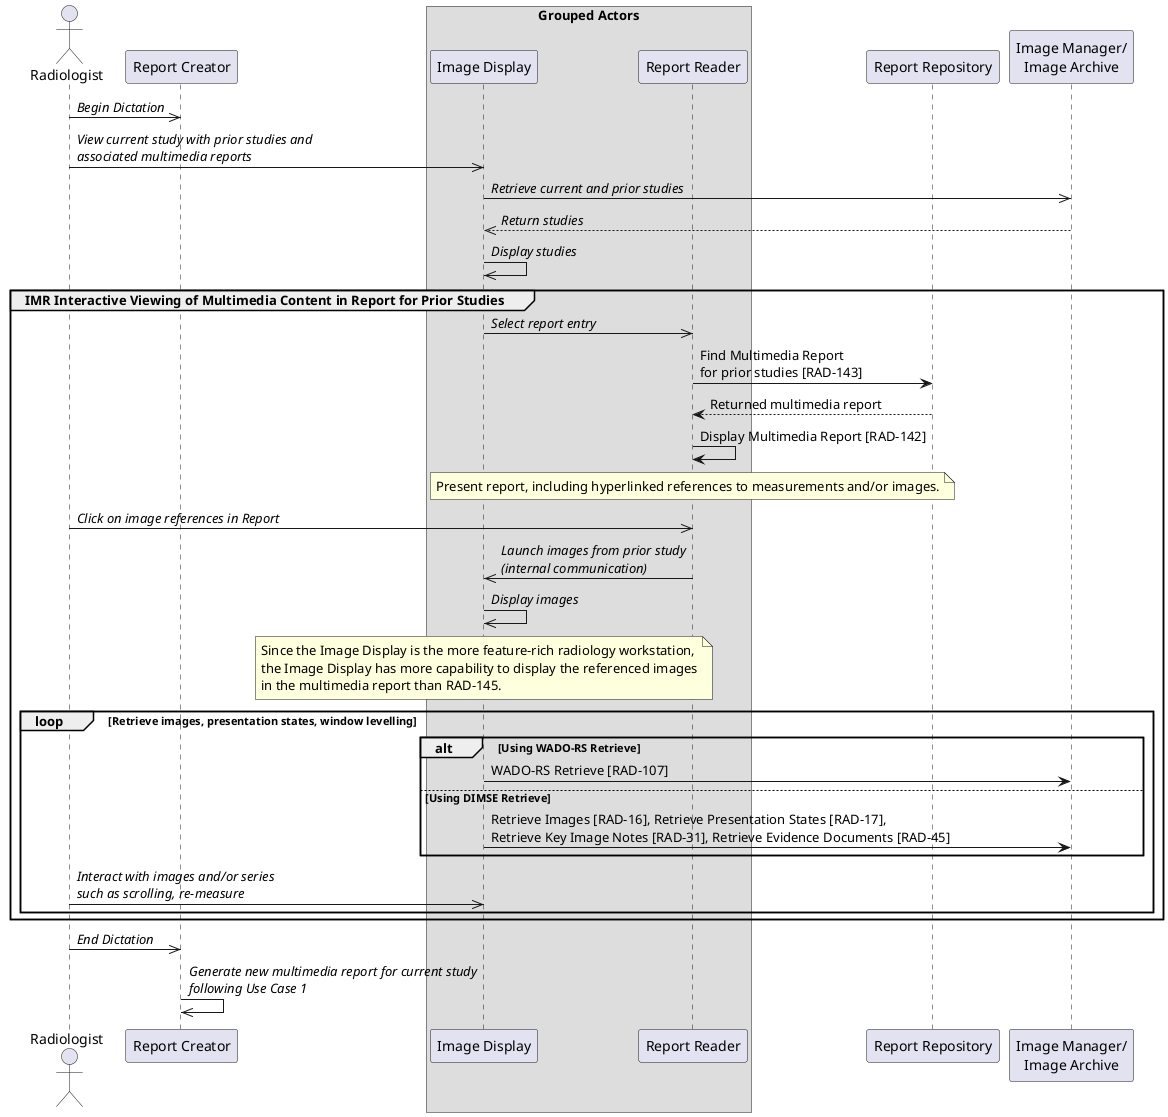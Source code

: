 @startuml

actor Radiologist as Radiologist

participant "Report Creator" as RCreator

box Grouped Actors
participant "Image Display" as Display
participant "Report Reader" as Reader
end box

participant "Report Repository" as Repo
participant "Image Manager/\nImage Archive" as Archive

Radiologist->>RCreator: //Begin Dictation//
Radiologist->>Display: //View current study with prior studies and//\n//associated multimedia reports//
Display->>Archive: //Retrieve current and prior studies//
Archive-->>Display: //Return studies//
Display->>Display: //Display studies//

group IMR Interactive Viewing of Multimedia Content in Report for Prior Studies
Display->>Reader: //Select report entry//
Reader->Repo: Find Multimedia Report\nfor prior studies [RAD-143]
Repo-->Reader: Returned multimedia report
Reader->Reader: Display Multimedia Report [RAD-142]

note over Reader
Present report, including hyperlinked references to measurements and/or images.
end note

Radiologist->>Reader: //Click on image references in Report//
Reader->>Display: //Launch images from prior study//\n//(internal communication)//
Display->>Display: //Display images//
note over Display
Since the Image Display is the more feature-rich radiology workstation,
the Image Display has more capability to display the referenced images
in the multimedia report than RAD-145.
end note

loop Retrieve images, presentation states, window levelling
alt Using WADO-RS Retrieve
Display->Archive: WADO-RS Retrieve [RAD-107]
else Using DIMSE Retrieve
Display->Archive: Retrieve Images [RAD-16], Retrieve Presentation States [RAD-17],\nRetrieve Key Image Notes [RAD-31], Retrieve Evidence Documents [RAD-45]
end

Radiologist->>Display: //Interact with images and/or series//\n//such as scrolling, re-measure//
end loop

end

Radiologist->>RCreator: //End Dictation//
RCreator->>RCreator: //Generate new multimedia report for current study//\n//following Use Case 1//


@enduml